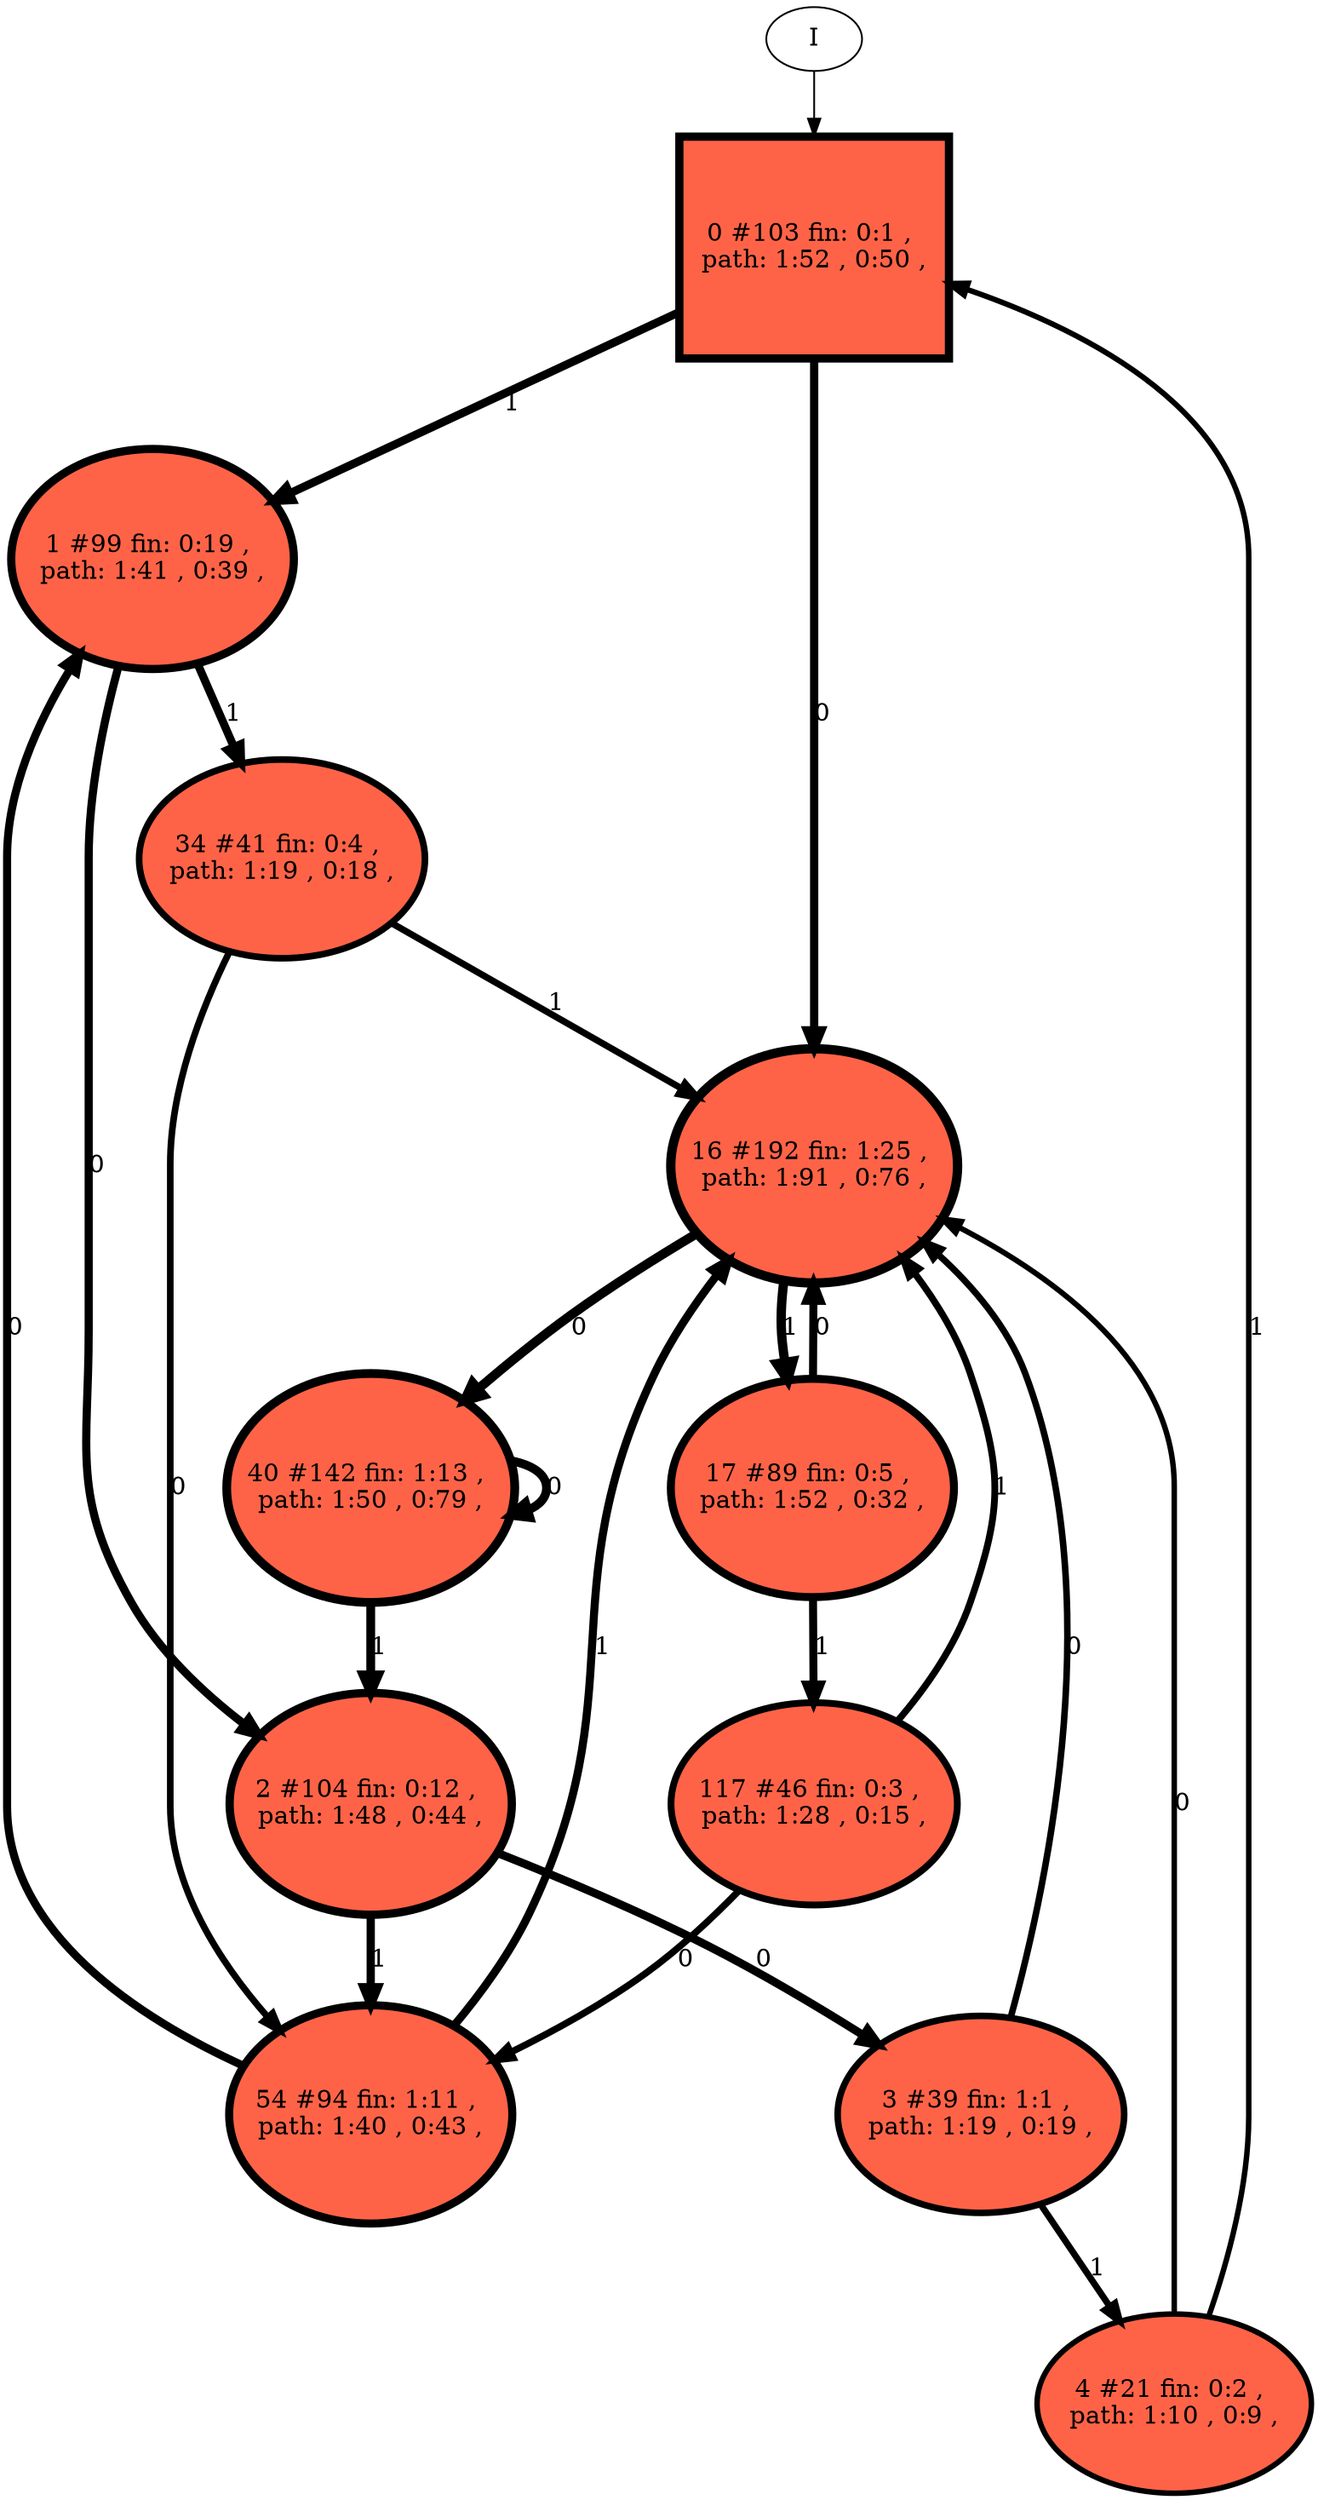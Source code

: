 // produced with flexfringe // 
digraph DFA {
	0 [label="root" shape=box];
		I -> 0;
	0 [ label="0 #103 fin: 0:1 , 
 path: 1:52 , 0:50 , " , style=filled, fillcolor="tomato", width=1.73066, height=1.73066, penwidth=4.64439];
		0 -> 1 [label="1 " , penwidth=4.64439 ];
		0 -> 16 [label="0 " , penwidth=4.64439 ];
	1 [ label="1 #99 fin: 0:19 , 
 path: 1:41 , 0:39 , " , style=filled, fillcolor="tomato", width=1.72369, height=1.72369, penwidth=4.60517];
		1 -> 34 [label="1 " , penwidth=4.60517 ];
		1 -> 2 [label="0 " , penwidth=4.60517 ];
	16 [ label="16 #192 fin: 1:25 , 
 path: 1:91 , 0:76 , " , style=filled, fillcolor="tomato", width=1.83461, height=1.83461, penwidth=5.26269];
		16 -> 17 [label="1 " , penwidth=5.26269 ];
		16 -> 40 [label="0 " , penwidth=5.26269 ];
	34 [ label="34 #41 fin: 0:4 , 
 path: 1:19 , 0:18 , " , style=filled, fillcolor="tomato", width=1.55555, height=1.55555, penwidth=3.73767];
		34 -> 16 [label="1 " , penwidth=3.73767 ];
		34 -> 54 [label="0 " , penwidth=3.73767 ];
	2 [ label="2 #104 fin: 0:12 , 
 path: 1:48 , 0:44 , " , style=filled, fillcolor="tomato", width=1.73236, height=1.73236, penwidth=4.65396];
		2 -> 54 [label="1 " , penwidth=4.65396 ];
		2 -> 3 [label="0 " , penwidth=4.65396 ];
	17 [ label="17 #89 fin: 0:5 , 
 path: 1:52 , 0:32 , " , style=filled, fillcolor="tomato", width=1.70471, height=1.70471, penwidth=4.49981];
		17 -> 117 [label="1 " , penwidth=4.49981 ];
		17 -> 16 [label="0 " , penwidth=4.49981 ];
	40 [ label="40 #142 fin: 1:13 , 
 path: 1:50 , 0:79 , " , style=filled, fillcolor="tomato", width=1.78555, height=1.78555, penwidth=4.96284];
		40 -> 2 [label="1 " , penwidth=4.96284 ];
		40 -> 40 [label="0 " , penwidth=4.96284 ];
	54 [ label="54 #94 fin: 1:11 , 
 path: 1:40 , 0:43 , " , style=filled, fillcolor="tomato", width=1.7145, height=1.7145, penwidth=4.55388];
		54 -> 16 [label="1 " , penwidth=4.55388 ];
		54 -> 1 [label="0 " , penwidth=4.55388 ];
	3 [ label="3 #39 fin: 1:1 , 
 path: 1:19 , 0:19 , " , style=filled, fillcolor="tomato", width=1.54519, height=1.54519, penwidth=3.68888];
		3 -> 4 [label="1 " , penwidth=3.68888 ];
		3 -> 16 [label="0 " , penwidth=3.68888 ];
	117 [ label="117 #46 fin: 0:3 , 
 path: 1:28 , 0:15 , " , style=filled, fillcolor="tomato", width=1.57901, height=1.57901, penwidth=3.85015];
		117 -> 16 [label="1 " , penwidth=3.85015 ];
		117 -> 54 [label="0 " , penwidth=3.85015 ];
	4 [ label="4 #21 fin: 0:2 , 
 path: 1:10 , 0:9 , " , style=filled, fillcolor="tomato", width=1.4088, height=1.4088, penwidth=3.09104];
		4 -> 0 [label="1 " , penwidth=3.09104 ];
		4 -> 16 [label="0 " , penwidth=3.09104 ];
}
